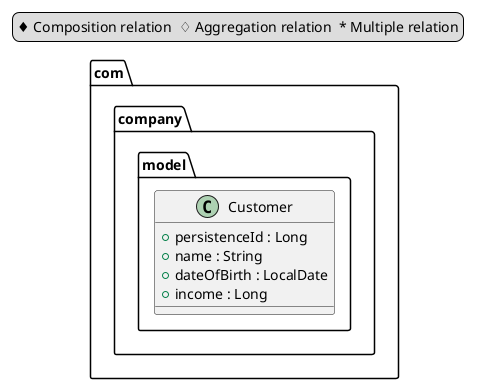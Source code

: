 @startuml

package com.company.model {

    class Customer {
        +persistenceId : Long
        +name : String
        +dateOfBirth : LocalDate
        +income : Long
    }

}


legend top left
&#9830; Composition relation  &#9826; Aggregation relation  &#42; Multiple relation
endlegend

@enduml
